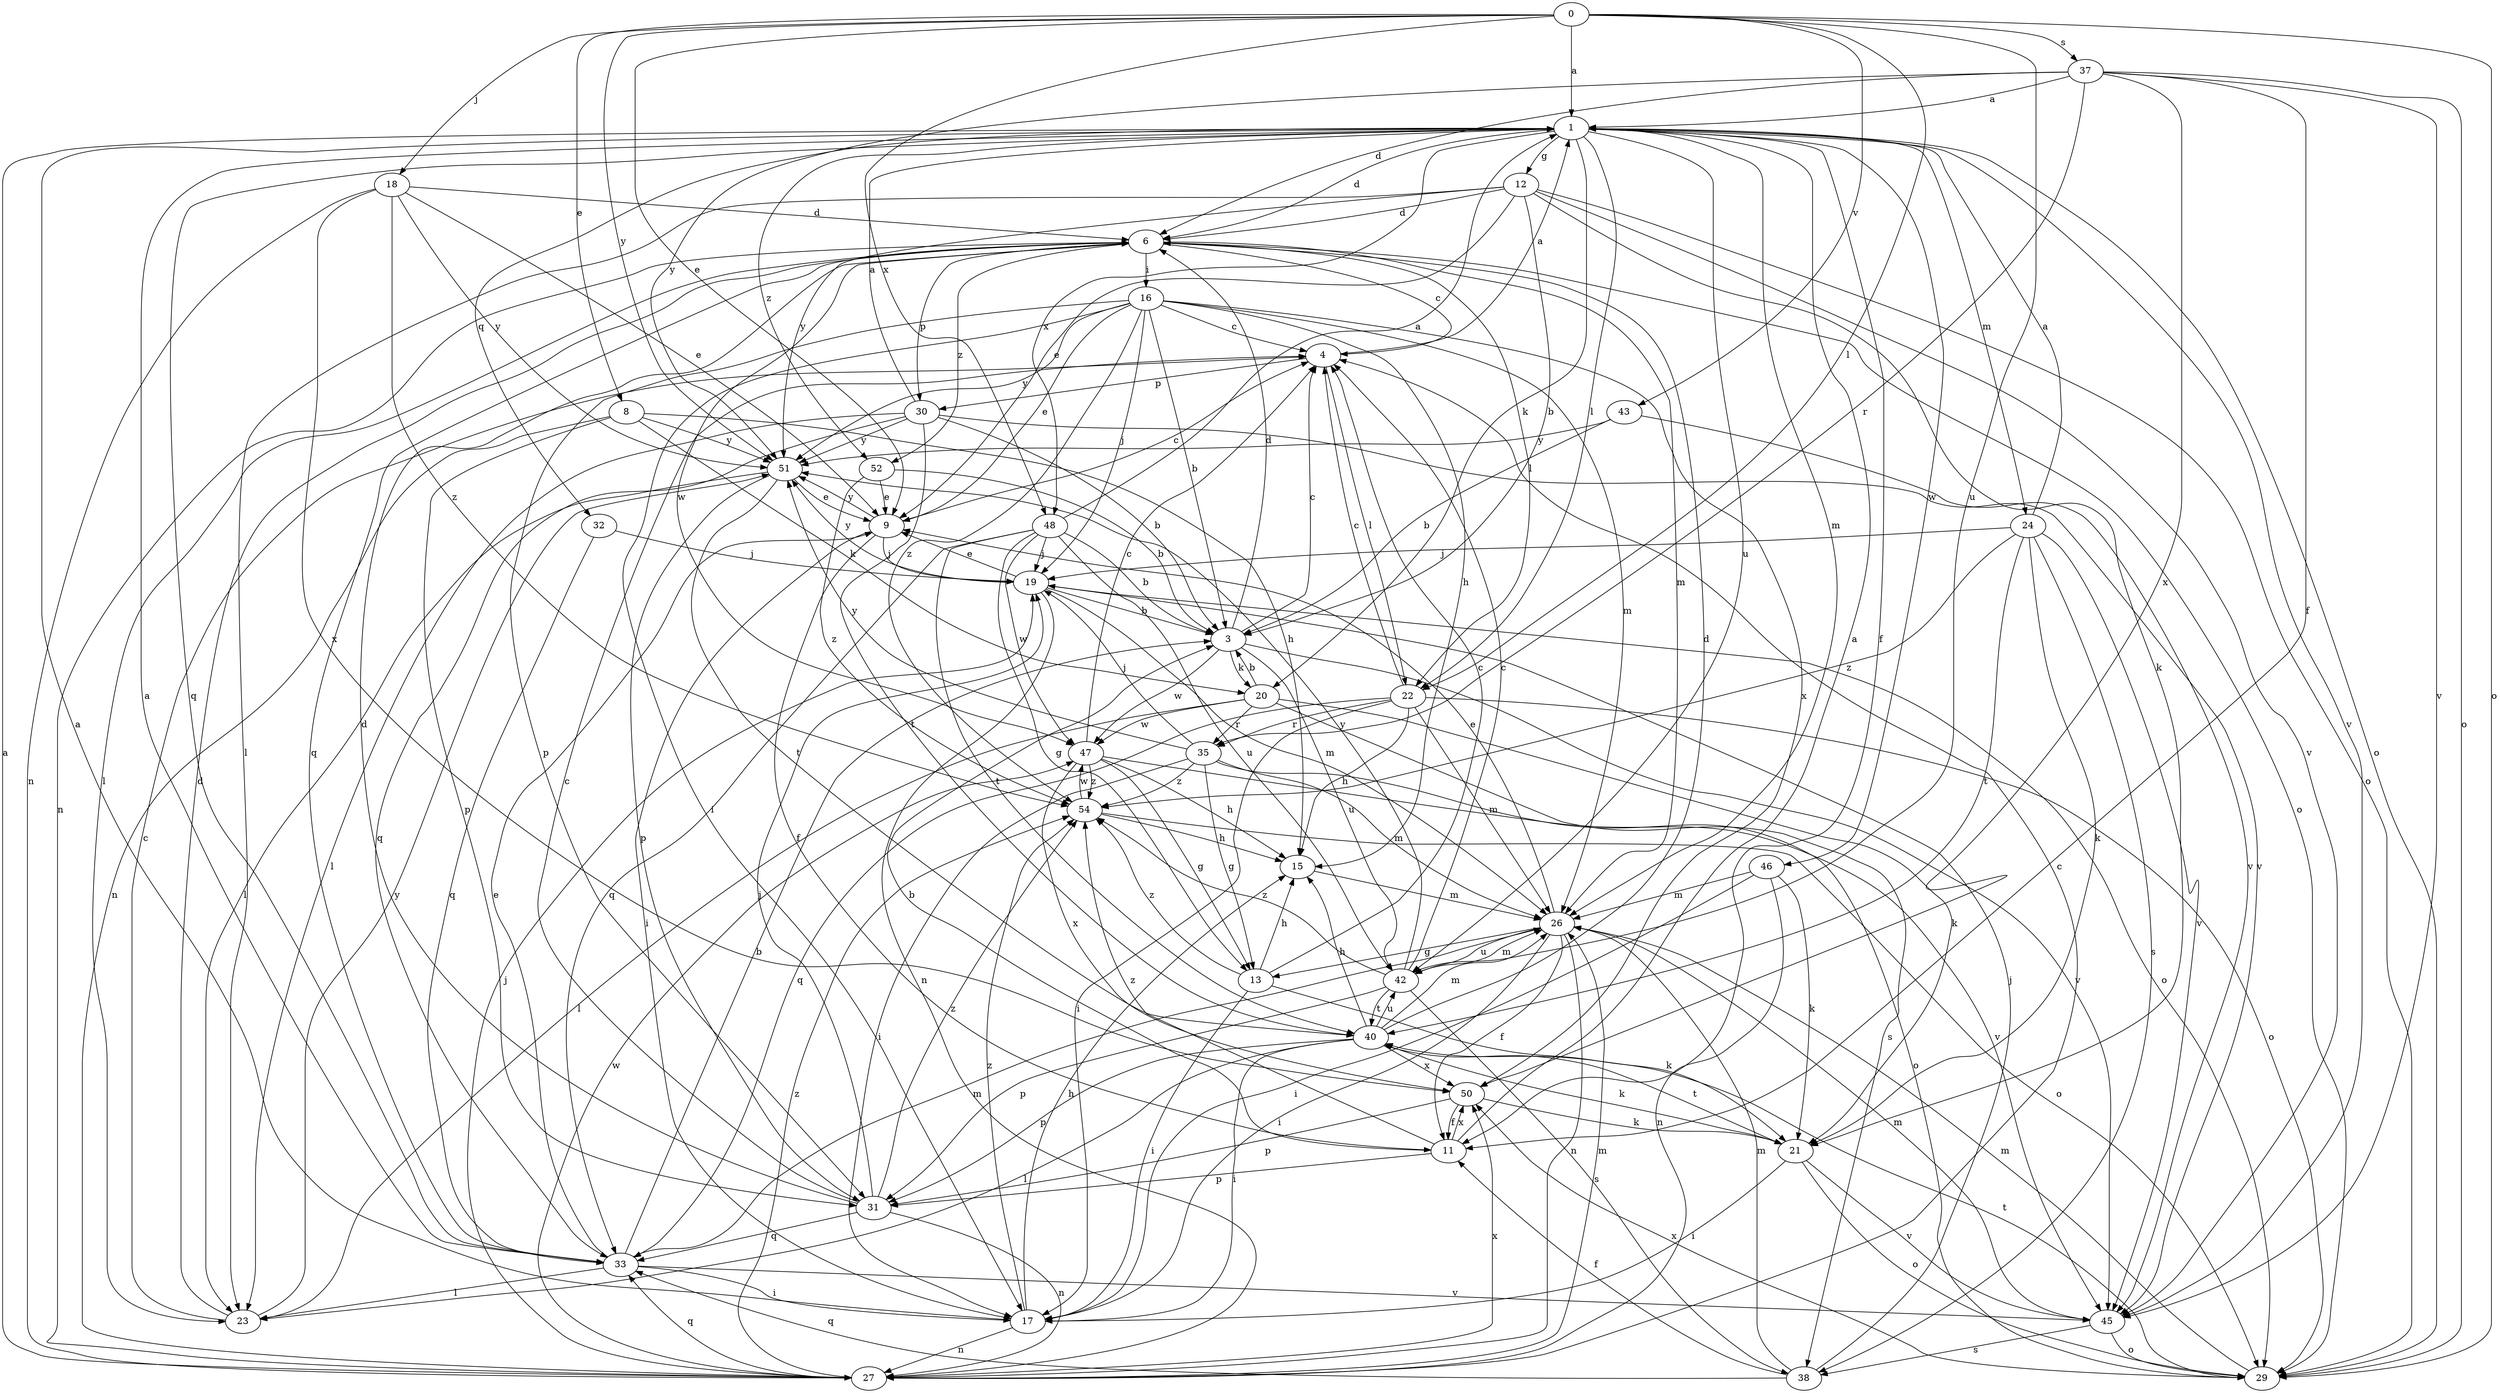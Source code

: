 strict digraph  {
0;
1;
3;
4;
6;
8;
9;
11;
12;
13;
15;
16;
17;
18;
19;
20;
21;
22;
23;
24;
26;
27;
29;
30;
31;
32;
33;
35;
37;
38;
40;
42;
43;
45;
46;
47;
48;
50;
51;
52;
54;
0 -> 1  [label=a];
0 -> 8  [label=e];
0 -> 9  [label=e];
0 -> 18  [label=j];
0 -> 22  [label=l];
0 -> 29  [label=o];
0 -> 37  [label=s];
0 -> 42  [label=u];
0 -> 43  [label=v];
0 -> 48  [label=x];
0 -> 51  [label=y];
1 -> 6  [label=d];
1 -> 11  [label=f];
1 -> 12  [label=g];
1 -> 20  [label=k];
1 -> 22  [label=l];
1 -> 24  [label=m];
1 -> 26  [label=m];
1 -> 29  [label=o];
1 -> 32  [label=q];
1 -> 33  [label=q];
1 -> 42  [label=u];
1 -> 45  [label=v];
1 -> 46  [label=w];
1 -> 48  [label=x];
1 -> 52  [label=z];
3 -> 4  [label=c];
3 -> 6  [label=d];
3 -> 20  [label=k];
3 -> 42  [label=u];
3 -> 45  [label=v];
3 -> 47  [label=w];
4 -> 1  [label=a];
4 -> 22  [label=l];
4 -> 30  [label=p];
6 -> 4  [label=c];
6 -> 16  [label=i];
6 -> 22  [label=l];
6 -> 23  [label=l];
6 -> 26  [label=m];
6 -> 27  [label=n];
6 -> 29  [label=o];
6 -> 30  [label=p];
6 -> 33  [label=q];
6 -> 47  [label=w];
6 -> 52  [label=z];
8 -> 15  [label=h];
8 -> 20  [label=k];
8 -> 27  [label=n];
8 -> 31  [label=p];
8 -> 51  [label=y];
9 -> 4  [label=c];
9 -> 11  [label=f];
9 -> 17  [label=i];
9 -> 19  [label=j];
9 -> 51  [label=y];
11 -> 1  [label=a];
11 -> 3  [label=b];
11 -> 31  [label=p];
11 -> 50  [label=x];
11 -> 54  [label=z];
12 -> 3  [label=b];
12 -> 6  [label=d];
12 -> 9  [label=e];
12 -> 21  [label=k];
12 -> 23  [label=l];
12 -> 29  [label=o];
12 -> 45  [label=v];
12 -> 51  [label=y];
13 -> 4  [label=c];
13 -> 15  [label=h];
13 -> 17  [label=i];
13 -> 21  [label=k];
13 -> 54  [label=z];
15 -> 26  [label=m];
16 -> 3  [label=b];
16 -> 4  [label=c];
16 -> 9  [label=e];
16 -> 15  [label=h];
16 -> 17  [label=i];
16 -> 19  [label=j];
16 -> 26  [label=m];
16 -> 31  [label=p];
16 -> 50  [label=x];
16 -> 51  [label=y];
16 -> 54  [label=z];
17 -> 1  [label=a];
17 -> 15  [label=h];
17 -> 27  [label=n];
17 -> 54  [label=z];
18 -> 6  [label=d];
18 -> 9  [label=e];
18 -> 27  [label=n];
18 -> 50  [label=x];
18 -> 51  [label=y];
18 -> 54  [label=z];
19 -> 3  [label=b];
19 -> 9  [label=e];
19 -> 26  [label=m];
19 -> 27  [label=n];
19 -> 29  [label=o];
19 -> 51  [label=y];
20 -> 3  [label=b];
20 -> 21  [label=k];
20 -> 23  [label=l];
20 -> 35  [label=r];
20 -> 38  [label=s];
20 -> 47  [label=w];
21 -> 17  [label=i];
21 -> 29  [label=o];
21 -> 40  [label=t];
21 -> 45  [label=v];
22 -> 4  [label=c];
22 -> 15  [label=h];
22 -> 17  [label=i];
22 -> 26  [label=m];
22 -> 29  [label=o];
22 -> 33  [label=q];
22 -> 35  [label=r];
23 -> 4  [label=c];
23 -> 6  [label=d];
23 -> 51  [label=y];
24 -> 1  [label=a];
24 -> 19  [label=j];
24 -> 21  [label=k];
24 -> 38  [label=s];
24 -> 40  [label=t];
24 -> 45  [label=v];
24 -> 54  [label=z];
26 -> 9  [label=e];
26 -> 11  [label=f];
26 -> 13  [label=g];
26 -> 17  [label=i];
26 -> 27  [label=n];
26 -> 42  [label=u];
27 -> 1  [label=a];
27 -> 4  [label=c];
27 -> 19  [label=j];
27 -> 26  [label=m];
27 -> 33  [label=q];
27 -> 47  [label=w];
27 -> 50  [label=x];
27 -> 54  [label=z];
29 -> 26  [label=m];
29 -> 40  [label=t];
29 -> 50  [label=x];
30 -> 1  [label=a];
30 -> 3  [label=b];
30 -> 23  [label=l];
30 -> 33  [label=q];
30 -> 40  [label=t];
30 -> 45  [label=v];
30 -> 51  [label=y];
31 -> 4  [label=c];
31 -> 6  [label=d];
31 -> 19  [label=j];
31 -> 27  [label=n];
31 -> 33  [label=q];
31 -> 54  [label=z];
32 -> 19  [label=j];
32 -> 33  [label=q];
33 -> 1  [label=a];
33 -> 3  [label=b];
33 -> 9  [label=e];
33 -> 17  [label=i];
33 -> 23  [label=l];
33 -> 26  [label=m];
33 -> 45  [label=v];
35 -> 13  [label=g];
35 -> 17  [label=i];
35 -> 19  [label=j];
35 -> 26  [label=m];
35 -> 29  [label=o];
35 -> 51  [label=y];
35 -> 54  [label=z];
37 -> 1  [label=a];
37 -> 6  [label=d];
37 -> 11  [label=f];
37 -> 29  [label=o];
37 -> 35  [label=r];
37 -> 45  [label=v];
37 -> 50  [label=x];
37 -> 51  [label=y];
38 -> 11  [label=f];
38 -> 19  [label=j];
38 -> 26  [label=m];
38 -> 33  [label=q];
40 -> 6  [label=d];
40 -> 15  [label=h];
40 -> 17  [label=i];
40 -> 21  [label=k];
40 -> 23  [label=l];
40 -> 26  [label=m];
40 -> 31  [label=p];
40 -> 42  [label=u];
40 -> 50  [label=x];
42 -> 4  [label=c];
42 -> 26  [label=m];
42 -> 31  [label=p];
42 -> 38  [label=s];
42 -> 40  [label=t];
42 -> 51  [label=y];
42 -> 54  [label=z];
43 -> 3  [label=b];
43 -> 45  [label=v];
43 -> 51  [label=y];
45 -> 26  [label=m];
45 -> 29  [label=o];
45 -> 38  [label=s];
46 -> 17  [label=i];
46 -> 21  [label=k];
46 -> 26  [label=m];
46 -> 27  [label=n];
47 -> 4  [label=c];
47 -> 13  [label=g];
47 -> 15  [label=h];
47 -> 45  [label=v];
47 -> 50  [label=x];
47 -> 54  [label=z];
48 -> 1  [label=a];
48 -> 3  [label=b];
48 -> 13  [label=g];
48 -> 19  [label=j];
48 -> 33  [label=q];
48 -> 40  [label=t];
48 -> 42  [label=u];
48 -> 47  [label=w];
50 -> 11  [label=f];
50 -> 21  [label=k];
50 -> 31  [label=p];
51 -> 9  [label=e];
51 -> 23  [label=l];
51 -> 31  [label=p];
51 -> 40  [label=t];
52 -> 3  [label=b];
52 -> 9  [label=e];
52 -> 54  [label=z];
54 -> 15  [label=h];
54 -> 29  [label=o];
54 -> 47  [label=w];
}
